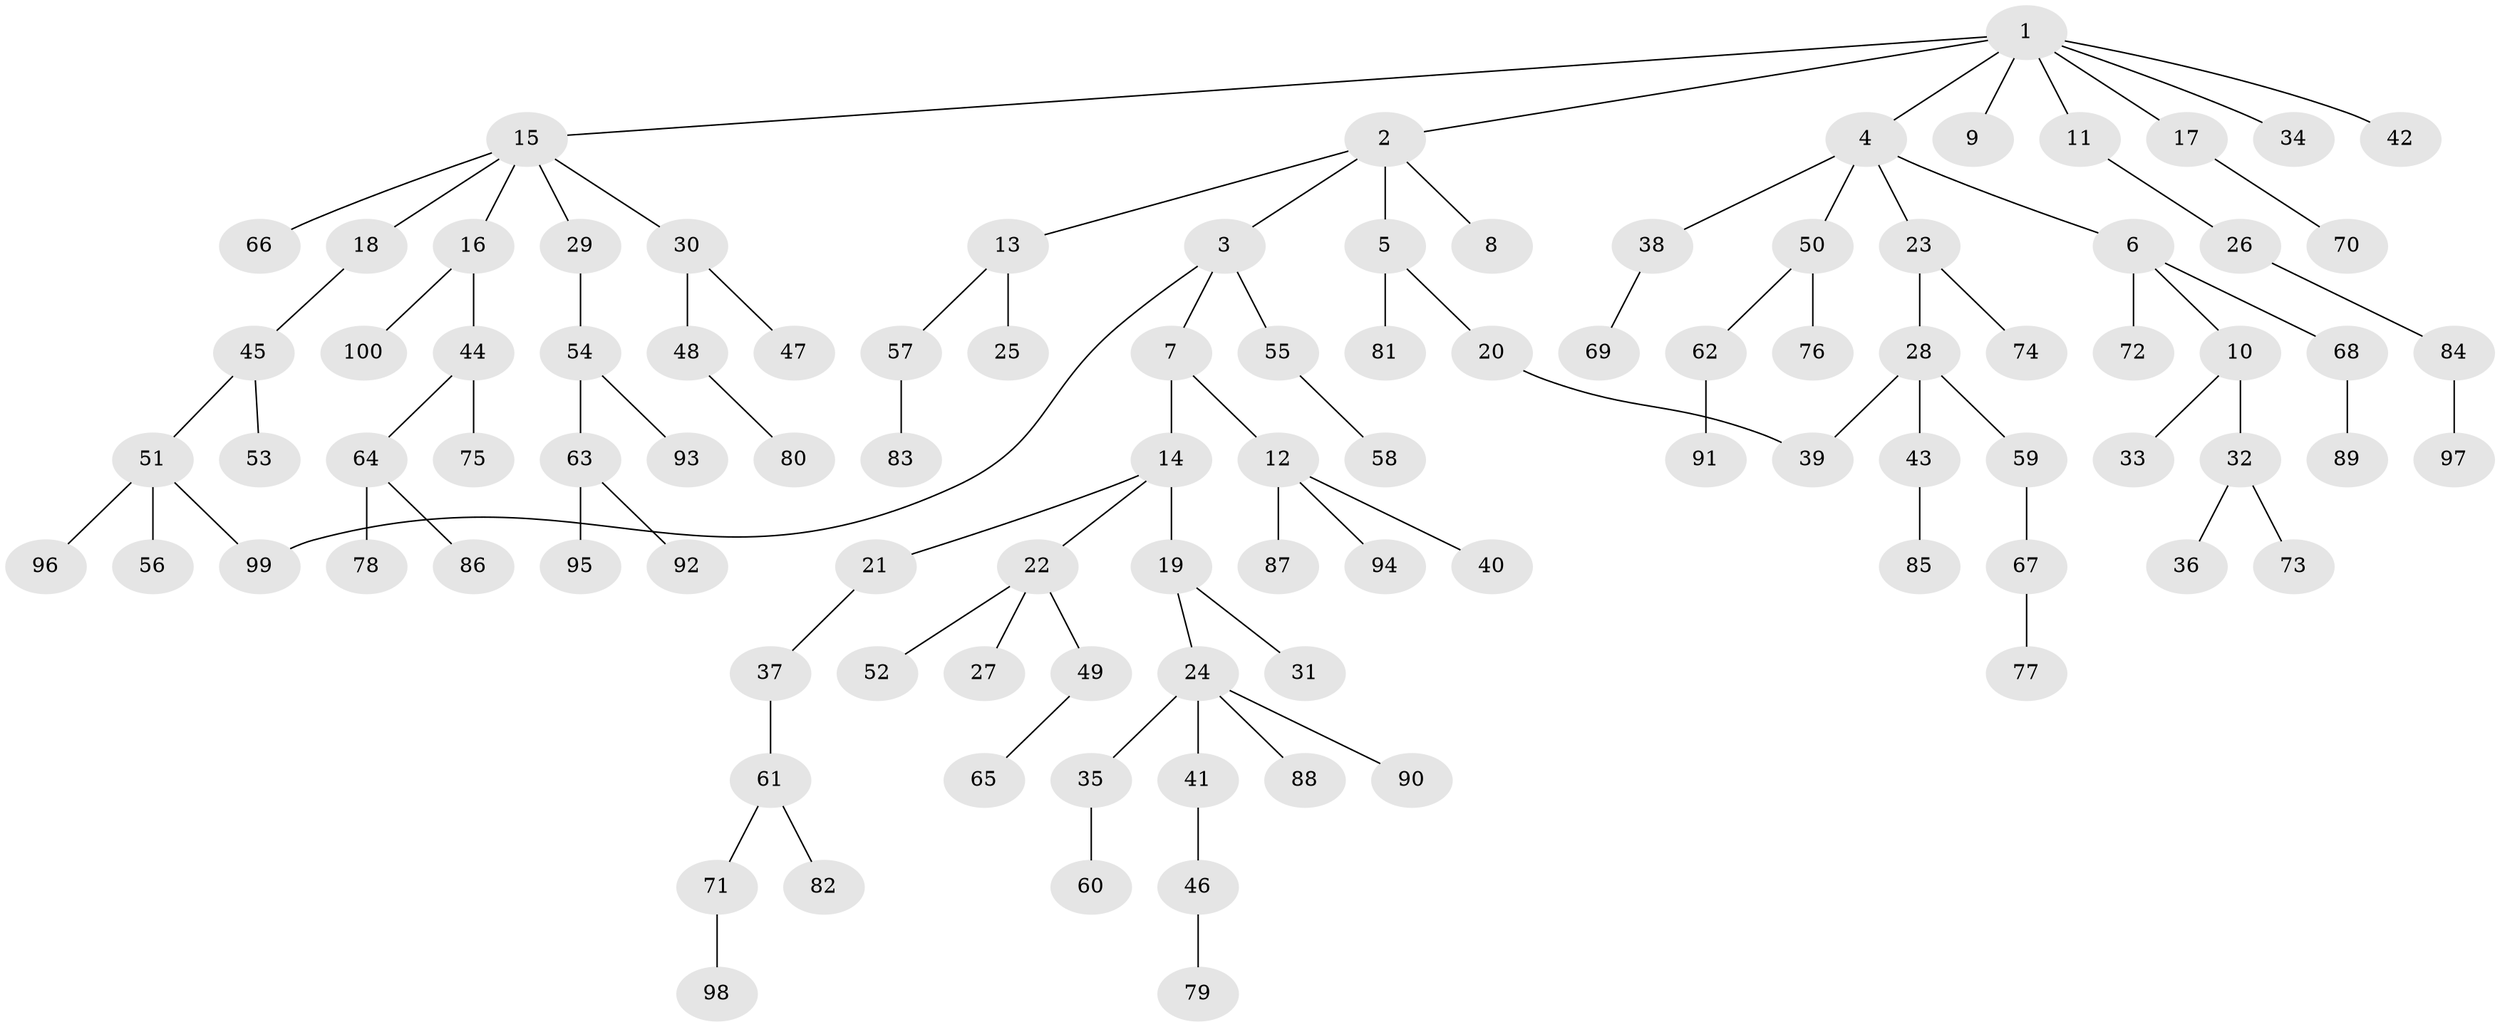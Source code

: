 // coarse degree distribution, {5: 0.06, 2: 0.38, 3: 0.1, 1: 0.4, 6: 0.02, 4: 0.04}
// Generated by graph-tools (version 1.1) at 2025/36/03/04/25 23:36:01]
// undirected, 100 vertices, 101 edges
graph export_dot {
  node [color=gray90,style=filled];
  1;
  2;
  3;
  4;
  5;
  6;
  7;
  8;
  9;
  10;
  11;
  12;
  13;
  14;
  15;
  16;
  17;
  18;
  19;
  20;
  21;
  22;
  23;
  24;
  25;
  26;
  27;
  28;
  29;
  30;
  31;
  32;
  33;
  34;
  35;
  36;
  37;
  38;
  39;
  40;
  41;
  42;
  43;
  44;
  45;
  46;
  47;
  48;
  49;
  50;
  51;
  52;
  53;
  54;
  55;
  56;
  57;
  58;
  59;
  60;
  61;
  62;
  63;
  64;
  65;
  66;
  67;
  68;
  69;
  70;
  71;
  72;
  73;
  74;
  75;
  76;
  77;
  78;
  79;
  80;
  81;
  82;
  83;
  84;
  85;
  86;
  87;
  88;
  89;
  90;
  91;
  92;
  93;
  94;
  95;
  96;
  97;
  98;
  99;
  100;
  1 -- 2;
  1 -- 4;
  1 -- 9;
  1 -- 11;
  1 -- 15;
  1 -- 17;
  1 -- 34;
  1 -- 42;
  2 -- 3;
  2 -- 5;
  2 -- 8;
  2 -- 13;
  3 -- 7;
  3 -- 55;
  3 -- 99;
  4 -- 6;
  4 -- 23;
  4 -- 38;
  4 -- 50;
  5 -- 20;
  5 -- 81;
  6 -- 10;
  6 -- 68;
  6 -- 72;
  7 -- 12;
  7 -- 14;
  10 -- 32;
  10 -- 33;
  11 -- 26;
  12 -- 40;
  12 -- 87;
  12 -- 94;
  13 -- 25;
  13 -- 57;
  14 -- 19;
  14 -- 21;
  14 -- 22;
  15 -- 16;
  15 -- 18;
  15 -- 29;
  15 -- 30;
  15 -- 66;
  16 -- 44;
  16 -- 100;
  17 -- 70;
  18 -- 45;
  19 -- 24;
  19 -- 31;
  20 -- 39;
  21 -- 37;
  22 -- 27;
  22 -- 49;
  22 -- 52;
  23 -- 28;
  23 -- 74;
  24 -- 35;
  24 -- 41;
  24 -- 88;
  24 -- 90;
  26 -- 84;
  28 -- 43;
  28 -- 59;
  28 -- 39;
  29 -- 54;
  30 -- 47;
  30 -- 48;
  32 -- 36;
  32 -- 73;
  35 -- 60;
  37 -- 61;
  38 -- 69;
  41 -- 46;
  43 -- 85;
  44 -- 64;
  44 -- 75;
  45 -- 51;
  45 -- 53;
  46 -- 79;
  48 -- 80;
  49 -- 65;
  50 -- 62;
  50 -- 76;
  51 -- 56;
  51 -- 96;
  51 -- 99;
  54 -- 63;
  54 -- 93;
  55 -- 58;
  57 -- 83;
  59 -- 67;
  61 -- 71;
  61 -- 82;
  62 -- 91;
  63 -- 92;
  63 -- 95;
  64 -- 78;
  64 -- 86;
  67 -- 77;
  68 -- 89;
  71 -- 98;
  84 -- 97;
}
